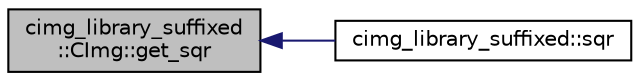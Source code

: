 digraph "cimg_library_suffixed::CImg::get_sqr"
{
  edge [fontname="Helvetica",fontsize="10",labelfontname="Helvetica",labelfontsize="10"];
  node [fontname="Helvetica",fontsize="10",shape=record];
  rankdir="LR";
  Node1 [label="cimg_library_suffixed\l::CImg::get_sqr",height=0.2,width=0.4,color="black", fillcolor="grey75", style="filled" fontcolor="black"];
  Node1 -> Node2 [dir="back",color="midnightblue",fontsize="10",style="solid",fontname="Helvetica"];
  Node2 [label="cimg_library_suffixed::sqr",height=0.2,width=0.4,color="black", fillcolor="white", style="filled",URL="$namespacecimg__library__suffixed.html#a9f2d45d4518cf844a541d397dc333842"];
}
